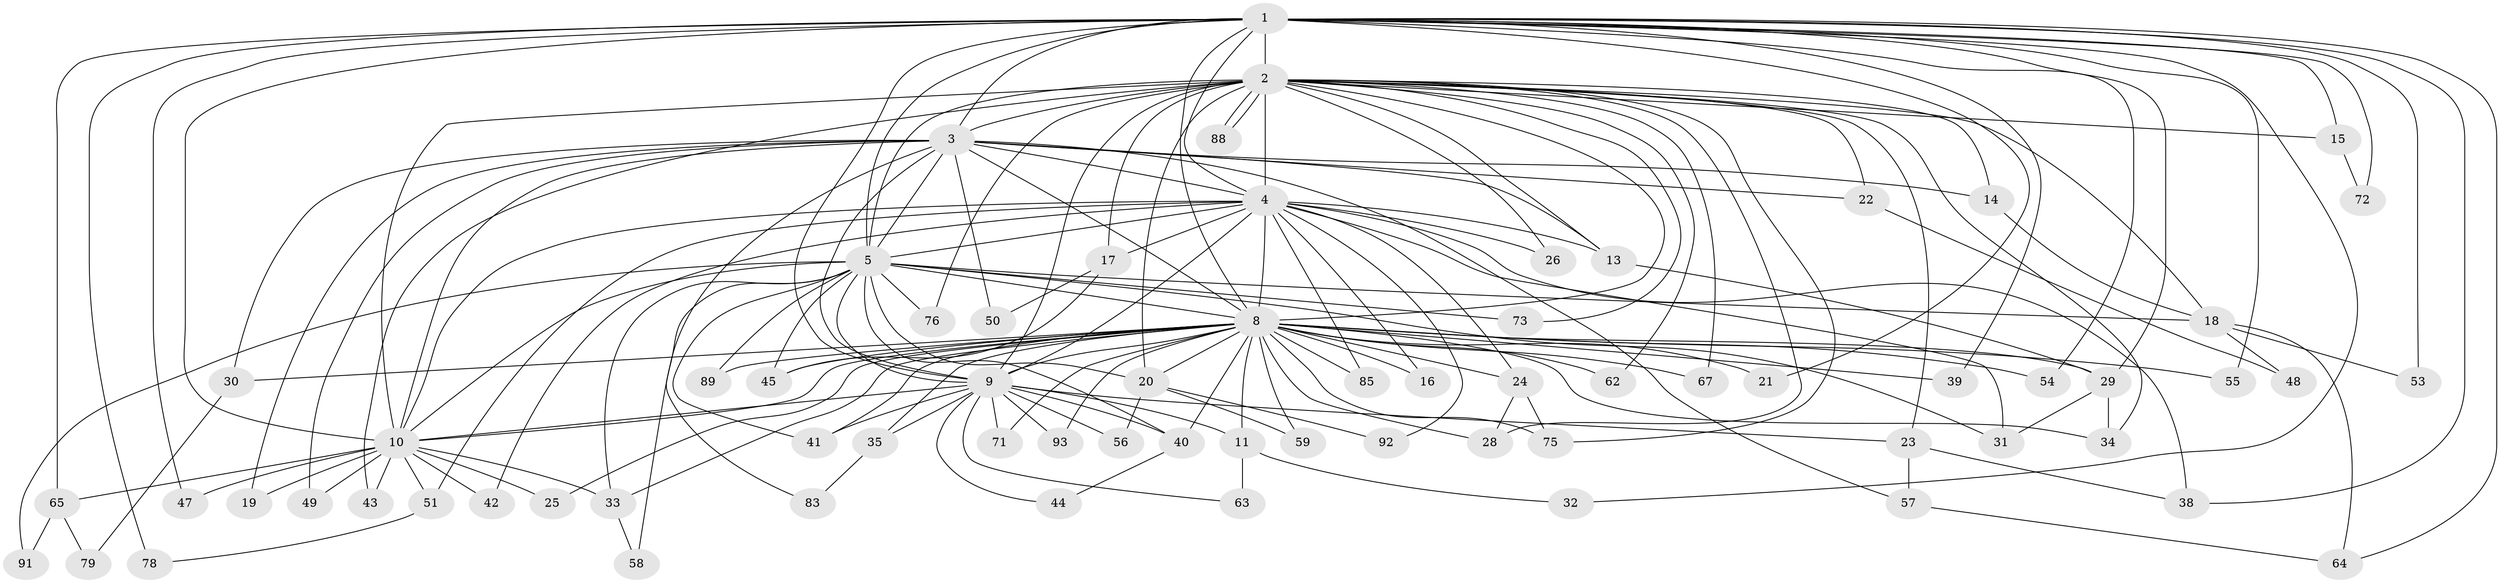 // Generated by graph-tools (version 1.1) at 2025/23/03/03/25 07:23:36]
// undirected, 70 vertices, 166 edges
graph export_dot {
graph [start="1"]
  node [color=gray90,style=filled];
  1 [super="+84"];
  2 [super="+7"];
  3 [super="+12"];
  4 [super="+6"];
  5 [super="+74"];
  8 [super="+36"];
  9 [super="+37"];
  10 [super="+46"];
  11;
  13 [super="+27"];
  14;
  15;
  16;
  17;
  18 [super="+90"];
  19;
  20 [super="+81"];
  21;
  22;
  23 [super="+60"];
  24 [super="+70"];
  25;
  26;
  28 [super="+87"];
  29 [super="+68"];
  30;
  31 [super="+77"];
  32;
  33 [super="+82"];
  34 [super="+80"];
  35;
  38 [super="+61"];
  39;
  40 [super="+69"];
  41;
  42;
  43;
  44;
  45 [super="+52"];
  47;
  48;
  49;
  50;
  51;
  53;
  54;
  55;
  56;
  57;
  58;
  59;
  62;
  63;
  64 [super="+66"];
  65;
  67;
  71;
  72;
  73;
  75 [super="+86"];
  76;
  78;
  79;
  83;
  85;
  88;
  89;
  91;
  92;
  93;
  1 -- 2 [weight=2];
  1 -- 3;
  1 -- 4 [weight=2];
  1 -- 5;
  1 -- 8;
  1 -- 9;
  1 -- 10 [weight=3];
  1 -- 15;
  1 -- 21;
  1 -- 29;
  1 -- 32;
  1 -- 39;
  1 -- 47;
  1 -- 53;
  1 -- 54;
  1 -- 55;
  1 -- 65;
  1 -- 72;
  1 -- 78;
  1 -- 64;
  1 -- 38;
  2 -- 3 [weight=2];
  2 -- 4 [weight=4];
  2 -- 5 [weight=2];
  2 -- 8 [weight=2];
  2 -- 9 [weight=3];
  2 -- 10 [weight=2];
  2 -- 14;
  2 -- 15;
  2 -- 17;
  2 -- 18;
  2 -- 22;
  2 -- 23 [weight=2];
  2 -- 43;
  2 -- 88;
  2 -- 88;
  2 -- 67;
  2 -- 73;
  2 -- 75;
  2 -- 13;
  2 -- 76;
  2 -- 20;
  2 -- 26;
  2 -- 28;
  2 -- 34;
  2 -- 62;
  3 -- 4 [weight=2];
  3 -- 5 [weight=2];
  3 -- 8;
  3 -- 9;
  3 -- 10;
  3 -- 14;
  3 -- 19;
  3 -- 22;
  3 -- 30;
  3 -- 49;
  3 -- 50;
  3 -- 57;
  3 -- 83;
  3 -- 13;
  4 -- 5 [weight=2];
  4 -- 8 [weight=2];
  4 -- 9 [weight=2];
  4 -- 10 [weight=2];
  4 -- 13;
  4 -- 38;
  4 -- 51;
  4 -- 85;
  4 -- 42;
  4 -- 16;
  4 -- 17;
  4 -- 24;
  4 -- 26;
  4 -- 92;
  4 -- 31;
  5 -- 8 [weight=2];
  5 -- 9;
  5 -- 10;
  5 -- 31;
  5 -- 33;
  5 -- 40;
  5 -- 58;
  5 -- 73;
  5 -- 76;
  5 -- 91;
  5 -- 20;
  5 -- 89;
  5 -- 41;
  5 -- 18;
  5 -- 45;
  8 -- 9;
  8 -- 10;
  8 -- 11;
  8 -- 16;
  8 -- 20;
  8 -- 21;
  8 -- 24;
  8 -- 25;
  8 -- 28;
  8 -- 30;
  8 -- 33;
  8 -- 35;
  8 -- 39;
  8 -- 40;
  8 -- 41;
  8 -- 45;
  8 -- 54;
  8 -- 55;
  8 -- 59;
  8 -- 62;
  8 -- 67;
  8 -- 71;
  8 -- 75;
  8 -- 85;
  8 -- 89;
  8 -- 93;
  8 -- 34;
  8 -- 29;
  9 -- 10;
  9 -- 11;
  9 -- 35;
  9 -- 41;
  9 -- 44;
  9 -- 56;
  9 -- 63;
  9 -- 71;
  9 -- 93;
  9 -- 23;
  9 -- 40;
  10 -- 19;
  10 -- 25;
  10 -- 42;
  10 -- 43;
  10 -- 47;
  10 -- 49;
  10 -- 51;
  10 -- 65;
  10 -- 33;
  11 -- 32;
  11 -- 63;
  13 -- 29;
  14 -- 18;
  15 -- 72;
  17 -- 45;
  17 -- 50;
  18 -- 48;
  18 -- 53;
  18 -- 64;
  20 -- 56;
  20 -- 59;
  20 -- 92;
  22 -- 48;
  23 -- 38;
  23 -- 57;
  24 -- 75;
  24 -- 28;
  29 -- 31;
  29 -- 34;
  30 -- 79;
  33 -- 58;
  35 -- 83;
  40 -- 44;
  51 -- 78;
  57 -- 64;
  65 -- 79;
  65 -- 91;
}
